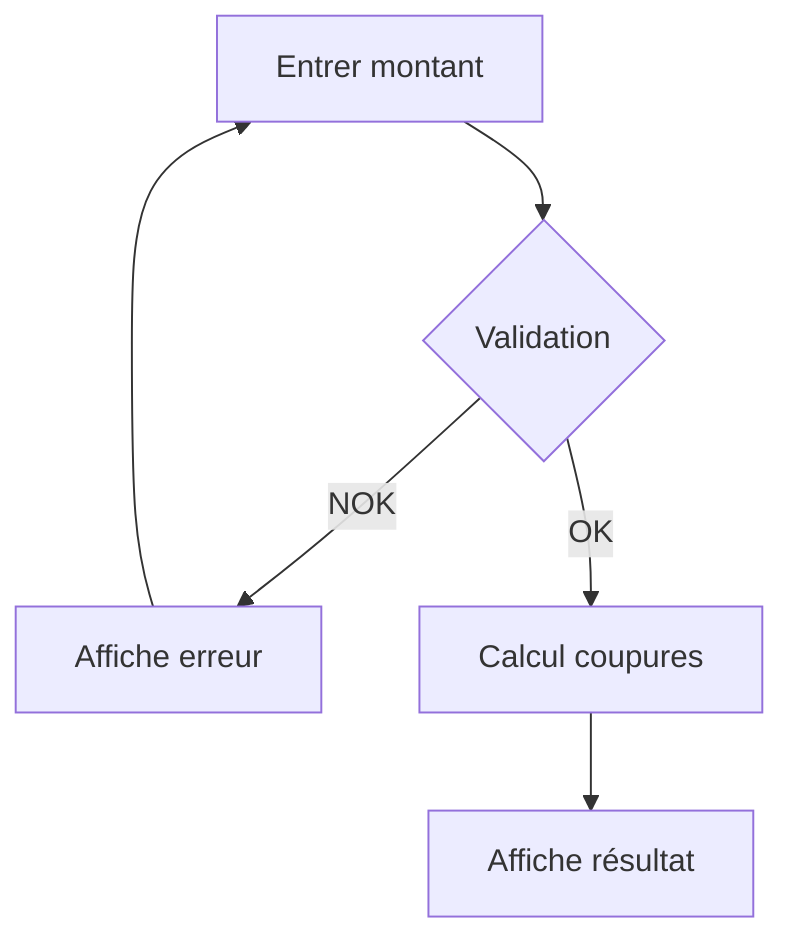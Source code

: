 flowchart TD
    B[Entrer montant] --> C{Validation}
    C --> |NOK| D[Affiche erreur]
    D --> B
    C --> |OK| E[Calcul coupures]
    E --> F[Affiche résultat]